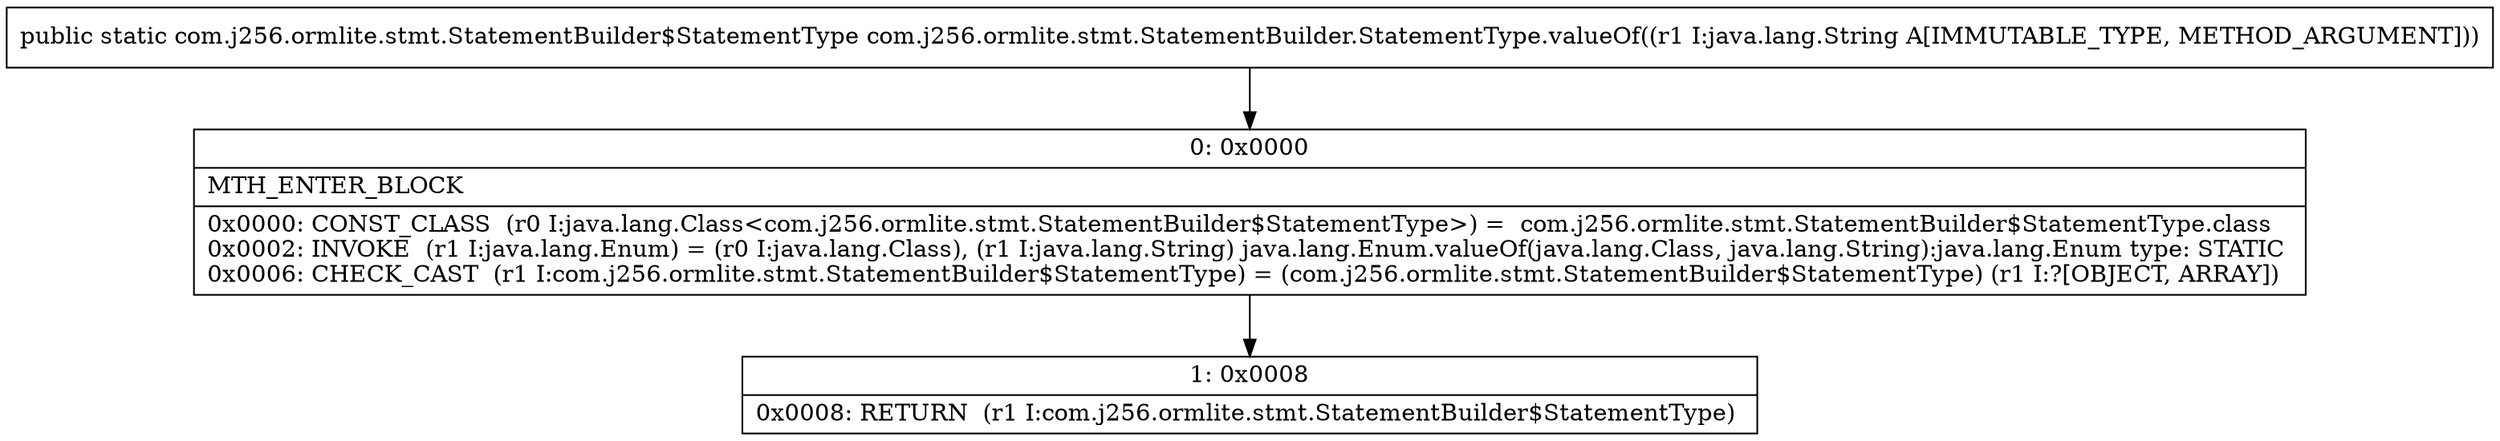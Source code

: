 digraph "CFG forcom.j256.ormlite.stmt.StatementBuilder.StatementType.valueOf(Ljava\/lang\/String;)Lcom\/j256\/ormlite\/stmt\/StatementBuilder$StatementType;" {
Node_0 [shape=record,label="{0\:\ 0x0000|MTH_ENTER_BLOCK\l|0x0000: CONST_CLASS  (r0 I:java.lang.Class\<com.j256.ormlite.stmt.StatementBuilder$StatementType\>) =  com.j256.ormlite.stmt.StatementBuilder$StatementType.class \l0x0002: INVOKE  (r1 I:java.lang.Enum) = (r0 I:java.lang.Class), (r1 I:java.lang.String) java.lang.Enum.valueOf(java.lang.Class, java.lang.String):java.lang.Enum type: STATIC \l0x0006: CHECK_CAST  (r1 I:com.j256.ormlite.stmt.StatementBuilder$StatementType) = (com.j256.ormlite.stmt.StatementBuilder$StatementType) (r1 I:?[OBJECT, ARRAY]) \l}"];
Node_1 [shape=record,label="{1\:\ 0x0008|0x0008: RETURN  (r1 I:com.j256.ormlite.stmt.StatementBuilder$StatementType) \l}"];
MethodNode[shape=record,label="{public static com.j256.ormlite.stmt.StatementBuilder$StatementType com.j256.ormlite.stmt.StatementBuilder.StatementType.valueOf((r1 I:java.lang.String A[IMMUTABLE_TYPE, METHOD_ARGUMENT])) }"];
MethodNode -> Node_0;
Node_0 -> Node_1;
}

